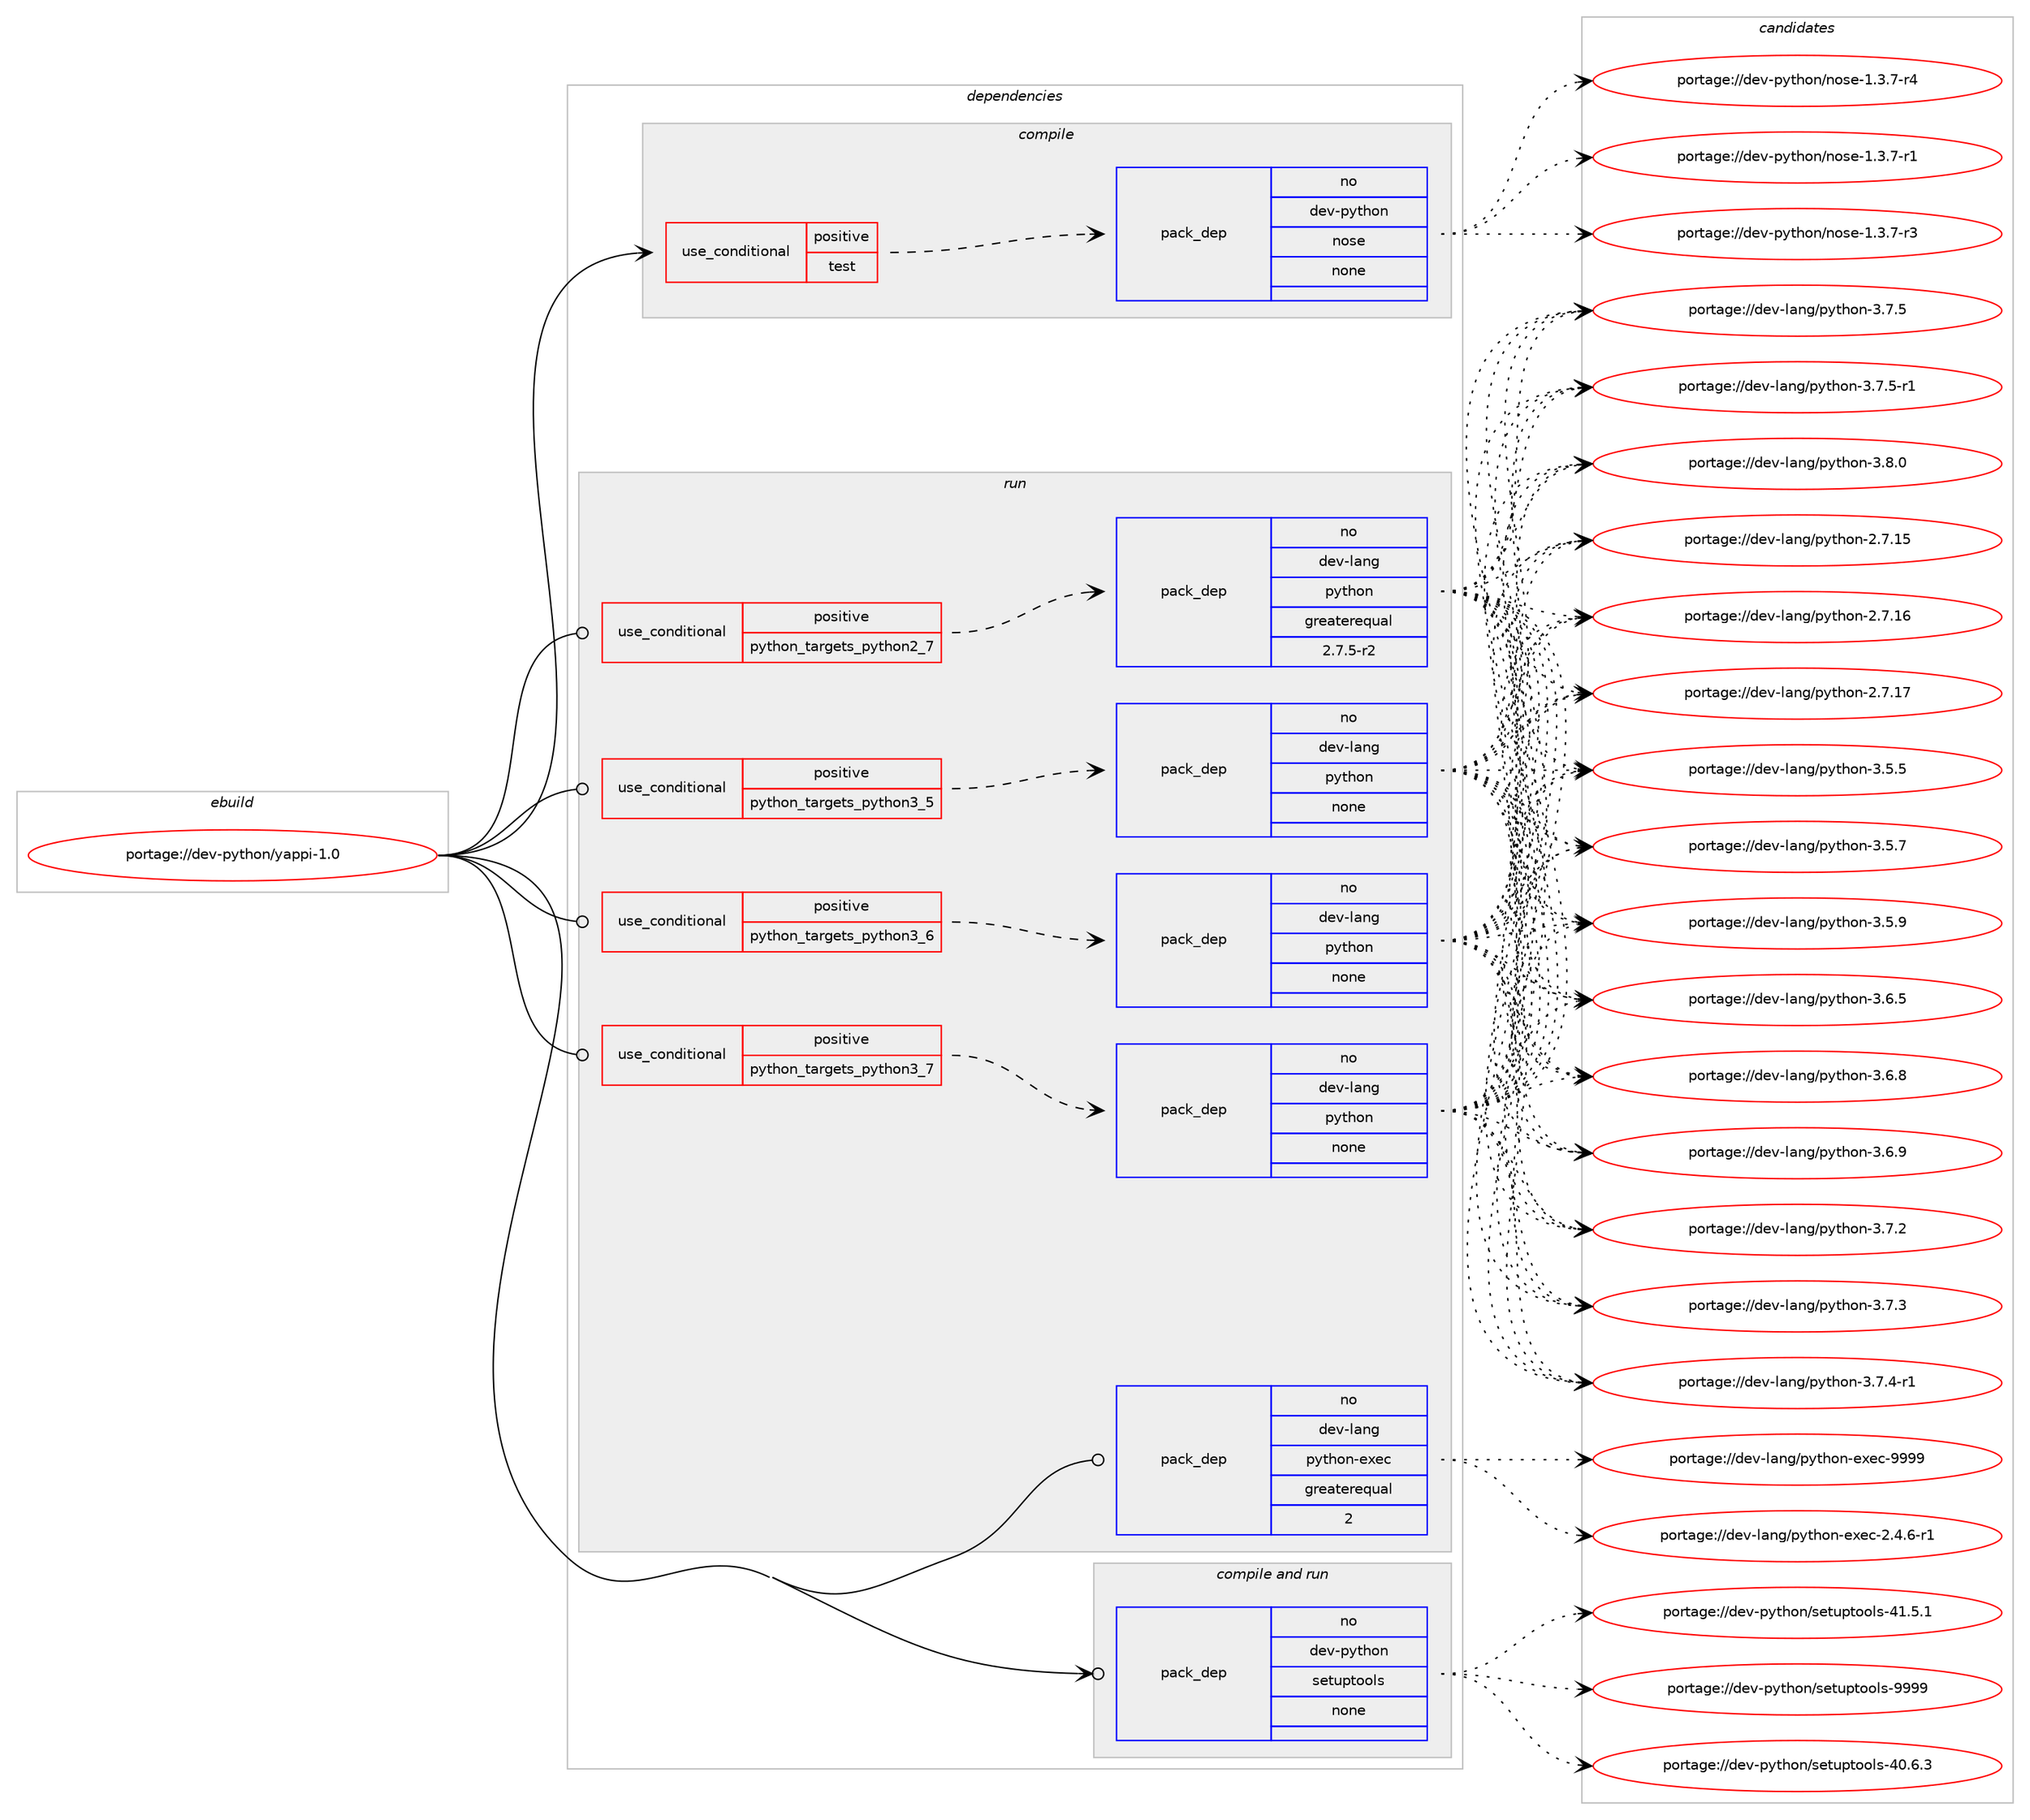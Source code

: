 digraph prolog {

# *************
# Graph options
# *************

newrank=true;
concentrate=true;
compound=true;
graph [rankdir=LR,fontname=Helvetica,fontsize=10,ranksep=1.5];#, ranksep=2.5, nodesep=0.2];
edge  [arrowhead=vee];
node  [fontname=Helvetica,fontsize=10];

# **********
# The ebuild
# **********

subgraph cluster_leftcol {
color=gray;
rank=same;
label=<<i>ebuild</i>>;
id [label="portage://dev-python/yappi-1.0", color=red, width=4, href="../dev-python/yappi-1.0.svg"];
}

# ****************
# The dependencies
# ****************

subgraph cluster_midcol {
color=gray;
label=<<i>dependencies</i>>;
subgraph cluster_compile {
fillcolor="#eeeeee";
style=filled;
label=<<i>compile</i>>;
subgraph cond41097 {
dependency179884 [label=<<TABLE BORDER="0" CELLBORDER="1" CELLSPACING="0" CELLPADDING="4"><TR><TD ROWSPAN="3" CELLPADDING="10">use_conditional</TD></TR><TR><TD>positive</TD></TR><TR><TD>test</TD></TR></TABLE>>, shape=none, color=red];
subgraph pack135376 {
dependency179885 [label=<<TABLE BORDER="0" CELLBORDER="1" CELLSPACING="0" CELLPADDING="4" WIDTH="220"><TR><TD ROWSPAN="6" CELLPADDING="30">pack_dep</TD></TR><TR><TD WIDTH="110">no</TD></TR><TR><TD>dev-python</TD></TR><TR><TD>nose</TD></TR><TR><TD>none</TD></TR><TR><TD></TD></TR></TABLE>>, shape=none, color=blue];
}
dependency179884:e -> dependency179885:w [weight=20,style="dashed",arrowhead="vee"];
}
id:e -> dependency179884:w [weight=20,style="solid",arrowhead="vee"];
}
subgraph cluster_compileandrun {
fillcolor="#eeeeee";
style=filled;
label=<<i>compile and run</i>>;
subgraph pack135377 {
dependency179886 [label=<<TABLE BORDER="0" CELLBORDER="1" CELLSPACING="0" CELLPADDING="4" WIDTH="220"><TR><TD ROWSPAN="6" CELLPADDING="30">pack_dep</TD></TR><TR><TD WIDTH="110">no</TD></TR><TR><TD>dev-python</TD></TR><TR><TD>setuptools</TD></TR><TR><TD>none</TD></TR><TR><TD></TD></TR></TABLE>>, shape=none, color=blue];
}
id:e -> dependency179886:w [weight=20,style="solid",arrowhead="odotvee"];
}
subgraph cluster_run {
fillcolor="#eeeeee";
style=filled;
label=<<i>run</i>>;
subgraph cond41098 {
dependency179887 [label=<<TABLE BORDER="0" CELLBORDER="1" CELLSPACING="0" CELLPADDING="4"><TR><TD ROWSPAN="3" CELLPADDING="10">use_conditional</TD></TR><TR><TD>positive</TD></TR><TR><TD>python_targets_python2_7</TD></TR></TABLE>>, shape=none, color=red];
subgraph pack135378 {
dependency179888 [label=<<TABLE BORDER="0" CELLBORDER="1" CELLSPACING="0" CELLPADDING="4" WIDTH="220"><TR><TD ROWSPAN="6" CELLPADDING="30">pack_dep</TD></TR><TR><TD WIDTH="110">no</TD></TR><TR><TD>dev-lang</TD></TR><TR><TD>python</TD></TR><TR><TD>greaterequal</TD></TR><TR><TD>2.7.5-r2</TD></TR></TABLE>>, shape=none, color=blue];
}
dependency179887:e -> dependency179888:w [weight=20,style="dashed",arrowhead="vee"];
}
id:e -> dependency179887:w [weight=20,style="solid",arrowhead="odot"];
subgraph cond41099 {
dependency179889 [label=<<TABLE BORDER="0" CELLBORDER="1" CELLSPACING="0" CELLPADDING="4"><TR><TD ROWSPAN="3" CELLPADDING="10">use_conditional</TD></TR><TR><TD>positive</TD></TR><TR><TD>python_targets_python3_5</TD></TR></TABLE>>, shape=none, color=red];
subgraph pack135379 {
dependency179890 [label=<<TABLE BORDER="0" CELLBORDER="1" CELLSPACING="0" CELLPADDING="4" WIDTH="220"><TR><TD ROWSPAN="6" CELLPADDING="30">pack_dep</TD></TR><TR><TD WIDTH="110">no</TD></TR><TR><TD>dev-lang</TD></TR><TR><TD>python</TD></TR><TR><TD>none</TD></TR><TR><TD></TD></TR></TABLE>>, shape=none, color=blue];
}
dependency179889:e -> dependency179890:w [weight=20,style="dashed",arrowhead="vee"];
}
id:e -> dependency179889:w [weight=20,style="solid",arrowhead="odot"];
subgraph cond41100 {
dependency179891 [label=<<TABLE BORDER="0" CELLBORDER="1" CELLSPACING="0" CELLPADDING="4"><TR><TD ROWSPAN="3" CELLPADDING="10">use_conditional</TD></TR><TR><TD>positive</TD></TR><TR><TD>python_targets_python3_6</TD></TR></TABLE>>, shape=none, color=red];
subgraph pack135380 {
dependency179892 [label=<<TABLE BORDER="0" CELLBORDER="1" CELLSPACING="0" CELLPADDING="4" WIDTH="220"><TR><TD ROWSPAN="6" CELLPADDING="30">pack_dep</TD></TR><TR><TD WIDTH="110">no</TD></TR><TR><TD>dev-lang</TD></TR><TR><TD>python</TD></TR><TR><TD>none</TD></TR><TR><TD></TD></TR></TABLE>>, shape=none, color=blue];
}
dependency179891:e -> dependency179892:w [weight=20,style="dashed",arrowhead="vee"];
}
id:e -> dependency179891:w [weight=20,style="solid",arrowhead="odot"];
subgraph cond41101 {
dependency179893 [label=<<TABLE BORDER="0" CELLBORDER="1" CELLSPACING="0" CELLPADDING="4"><TR><TD ROWSPAN="3" CELLPADDING="10">use_conditional</TD></TR><TR><TD>positive</TD></TR><TR><TD>python_targets_python3_7</TD></TR></TABLE>>, shape=none, color=red];
subgraph pack135381 {
dependency179894 [label=<<TABLE BORDER="0" CELLBORDER="1" CELLSPACING="0" CELLPADDING="4" WIDTH="220"><TR><TD ROWSPAN="6" CELLPADDING="30">pack_dep</TD></TR><TR><TD WIDTH="110">no</TD></TR><TR><TD>dev-lang</TD></TR><TR><TD>python</TD></TR><TR><TD>none</TD></TR><TR><TD></TD></TR></TABLE>>, shape=none, color=blue];
}
dependency179893:e -> dependency179894:w [weight=20,style="dashed",arrowhead="vee"];
}
id:e -> dependency179893:w [weight=20,style="solid",arrowhead="odot"];
subgraph pack135382 {
dependency179895 [label=<<TABLE BORDER="0" CELLBORDER="1" CELLSPACING="0" CELLPADDING="4" WIDTH="220"><TR><TD ROWSPAN="6" CELLPADDING="30">pack_dep</TD></TR><TR><TD WIDTH="110">no</TD></TR><TR><TD>dev-lang</TD></TR><TR><TD>python-exec</TD></TR><TR><TD>greaterequal</TD></TR><TR><TD>2</TD></TR></TABLE>>, shape=none, color=blue];
}
id:e -> dependency179895:w [weight=20,style="solid",arrowhead="odot"];
}
}

# **************
# The candidates
# **************

subgraph cluster_choices {
rank=same;
color=gray;
label=<<i>candidates</i>>;

subgraph choice135376 {
color=black;
nodesep=1;
choiceportage10010111845112121116104111110471101111151014549465146554511449 [label="portage://dev-python/nose-1.3.7-r1", color=red, width=4,href="../dev-python/nose-1.3.7-r1.svg"];
choiceportage10010111845112121116104111110471101111151014549465146554511451 [label="portage://dev-python/nose-1.3.7-r3", color=red, width=4,href="../dev-python/nose-1.3.7-r3.svg"];
choiceportage10010111845112121116104111110471101111151014549465146554511452 [label="portage://dev-python/nose-1.3.7-r4", color=red, width=4,href="../dev-python/nose-1.3.7-r4.svg"];
dependency179885:e -> choiceportage10010111845112121116104111110471101111151014549465146554511449:w [style=dotted,weight="100"];
dependency179885:e -> choiceportage10010111845112121116104111110471101111151014549465146554511451:w [style=dotted,weight="100"];
dependency179885:e -> choiceportage10010111845112121116104111110471101111151014549465146554511452:w [style=dotted,weight="100"];
}
subgraph choice135377 {
color=black;
nodesep=1;
choiceportage100101118451121211161041111104711510111611711211611111110811545524846544651 [label="portage://dev-python/setuptools-40.6.3", color=red, width=4,href="../dev-python/setuptools-40.6.3.svg"];
choiceportage100101118451121211161041111104711510111611711211611111110811545524946534649 [label="portage://dev-python/setuptools-41.5.1", color=red, width=4,href="../dev-python/setuptools-41.5.1.svg"];
choiceportage10010111845112121116104111110471151011161171121161111111081154557575757 [label="portage://dev-python/setuptools-9999", color=red, width=4,href="../dev-python/setuptools-9999.svg"];
dependency179886:e -> choiceportage100101118451121211161041111104711510111611711211611111110811545524846544651:w [style=dotted,weight="100"];
dependency179886:e -> choiceportage100101118451121211161041111104711510111611711211611111110811545524946534649:w [style=dotted,weight="100"];
dependency179886:e -> choiceportage10010111845112121116104111110471151011161171121161111111081154557575757:w [style=dotted,weight="100"];
}
subgraph choice135378 {
color=black;
nodesep=1;
choiceportage10010111845108971101034711212111610411111045504655464953 [label="portage://dev-lang/python-2.7.15", color=red, width=4,href="../dev-lang/python-2.7.15.svg"];
choiceportage10010111845108971101034711212111610411111045504655464954 [label="portage://dev-lang/python-2.7.16", color=red, width=4,href="../dev-lang/python-2.7.16.svg"];
choiceportage10010111845108971101034711212111610411111045504655464955 [label="portage://dev-lang/python-2.7.17", color=red, width=4,href="../dev-lang/python-2.7.17.svg"];
choiceportage100101118451089711010347112121116104111110455146534653 [label="portage://dev-lang/python-3.5.5", color=red, width=4,href="../dev-lang/python-3.5.5.svg"];
choiceportage100101118451089711010347112121116104111110455146534655 [label="portage://dev-lang/python-3.5.7", color=red, width=4,href="../dev-lang/python-3.5.7.svg"];
choiceportage100101118451089711010347112121116104111110455146534657 [label="portage://dev-lang/python-3.5.9", color=red, width=4,href="../dev-lang/python-3.5.9.svg"];
choiceportage100101118451089711010347112121116104111110455146544653 [label="portage://dev-lang/python-3.6.5", color=red, width=4,href="../dev-lang/python-3.6.5.svg"];
choiceportage100101118451089711010347112121116104111110455146544656 [label="portage://dev-lang/python-3.6.8", color=red, width=4,href="../dev-lang/python-3.6.8.svg"];
choiceportage100101118451089711010347112121116104111110455146544657 [label="portage://dev-lang/python-3.6.9", color=red, width=4,href="../dev-lang/python-3.6.9.svg"];
choiceportage100101118451089711010347112121116104111110455146554650 [label="portage://dev-lang/python-3.7.2", color=red, width=4,href="../dev-lang/python-3.7.2.svg"];
choiceportage100101118451089711010347112121116104111110455146554651 [label="portage://dev-lang/python-3.7.3", color=red, width=4,href="../dev-lang/python-3.7.3.svg"];
choiceportage1001011184510897110103471121211161041111104551465546524511449 [label="portage://dev-lang/python-3.7.4-r1", color=red, width=4,href="../dev-lang/python-3.7.4-r1.svg"];
choiceportage100101118451089711010347112121116104111110455146554653 [label="portage://dev-lang/python-3.7.5", color=red, width=4,href="../dev-lang/python-3.7.5.svg"];
choiceportage1001011184510897110103471121211161041111104551465546534511449 [label="portage://dev-lang/python-3.7.5-r1", color=red, width=4,href="../dev-lang/python-3.7.5-r1.svg"];
choiceportage100101118451089711010347112121116104111110455146564648 [label="portage://dev-lang/python-3.8.0", color=red, width=4,href="../dev-lang/python-3.8.0.svg"];
dependency179888:e -> choiceportage10010111845108971101034711212111610411111045504655464953:w [style=dotted,weight="100"];
dependency179888:e -> choiceportage10010111845108971101034711212111610411111045504655464954:w [style=dotted,weight="100"];
dependency179888:e -> choiceportage10010111845108971101034711212111610411111045504655464955:w [style=dotted,weight="100"];
dependency179888:e -> choiceportage100101118451089711010347112121116104111110455146534653:w [style=dotted,weight="100"];
dependency179888:e -> choiceportage100101118451089711010347112121116104111110455146534655:w [style=dotted,weight="100"];
dependency179888:e -> choiceportage100101118451089711010347112121116104111110455146534657:w [style=dotted,weight="100"];
dependency179888:e -> choiceportage100101118451089711010347112121116104111110455146544653:w [style=dotted,weight="100"];
dependency179888:e -> choiceportage100101118451089711010347112121116104111110455146544656:w [style=dotted,weight="100"];
dependency179888:e -> choiceportage100101118451089711010347112121116104111110455146544657:w [style=dotted,weight="100"];
dependency179888:e -> choiceportage100101118451089711010347112121116104111110455146554650:w [style=dotted,weight="100"];
dependency179888:e -> choiceportage100101118451089711010347112121116104111110455146554651:w [style=dotted,weight="100"];
dependency179888:e -> choiceportage1001011184510897110103471121211161041111104551465546524511449:w [style=dotted,weight="100"];
dependency179888:e -> choiceportage100101118451089711010347112121116104111110455146554653:w [style=dotted,weight="100"];
dependency179888:e -> choiceportage1001011184510897110103471121211161041111104551465546534511449:w [style=dotted,weight="100"];
dependency179888:e -> choiceportage100101118451089711010347112121116104111110455146564648:w [style=dotted,weight="100"];
}
subgraph choice135379 {
color=black;
nodesep=1;
choiceportage10010111845108971101034711212111610411111045504655464953 [label="portage://dev-lang/python-2.7.15", color=red, width=4,href="../dev-lang/python-2.7.15.svg"];
choiceportage10010111845108971101034711212111610411111045504655464954 [label="portage://dev-lang/python-2.7.16", color=red, width=4,href="../dev-lang/python-2.7.16.svg"];
choiceportage10010111845108971101034711212111610411111045504655464955 [label="portage://dev-lang/python-2.7.17", color=red, width=4,href="../dev-lang/python-2.7.17.svg"];
choiceportage100101118451089711010347112121116104111110455146534653 [label="portage://dev-lang/python-3.5.5", color=red, width=4,href="../dev-lang/python-3.5.5.svg"];
choiceportage100101118451089711010347112121116104111110455146534655 [label="portage://dev-lang/python-3.5.7", color=red, width=4,href="../dev-lang/python-3.5.7.svg"];
choiceportage100101118451089711010347112121116104111110455146534657 [label="portage://dev-lang/python-3.5.9", color=red, width=4,href="../dev-lang/python-3.5.9.svg"];
choiceportage100101118451089711010347112121116104111110455146544653 [label="portage://dev-lang/python-3.6.5", color=red, width=4,href="../dev-lang/python-3.6.5.svg"];
choiceportage100101118451089711010347112121116104111110455146544656 [label="portage://dev-lang/python-3.6.8", color=red, width=4,href="../dev-lang/python-3.6.8.svg"];
choiceportage100101118451089711010347112121116104111110455146544657 [label="portage://dev-lang/python-3.6.9", color=red, width=4,href="../dev-lang/python-3.6.9.svg"];
choiceportage100101118451089711010347112121116104111110455146554650 [label="portage://dev-lang/python-3.7.2", color=red, width=4,href="../dev-lang/python-3.7.2.svg"];
choiceportage100101118451089711010347112121116104111110455146554651 [label="portage://dev-lang/python-3.7.3", color=red, width=4,href="../dev-lang/python-3.7.3.svg"];
choiceportage1001011184510897110103471121211161041111104551465546524511449 [label="portage://dev-lang/python-3.7.4-r1", color=red, width=4,href="../dev-lang/python-3.7.4-r1.svg"];
choiceportage100101118451089711010347112121116104111110455146554653 [label="portage://dev-lang/python-3.7.5", color=red, width=4,href="../dev-lang/python-3.7.5.svg"];
choiceportage1001011184510897110103471121211161041111104551465546534511449 [label="portage://dev-lang/python-3.7.5-r1", color=red, width=4,href="../dev-lang/python-3.7.5-r1.svg"];
choiceportage100101118451089711010347112121116104111110455146564648 [label="portage://dev-lang/python-3.8.0", color=red, width=4,href="../dev-lang/python-3.8.0.svg"];
dependency179890:e -> choiceportage10010111845108971101034711212111610411111045504655464953:w [style=dotted,weight="100"];
dependency179890:e -> choiceportage10010111845108971101034711212111610411111045504655464954:w [style=dotted,weight="100"];
dependency179890:e -> choiceportage10010111845108971101034711212111610411111045504655464955:w [style=dotted,weight="100"];
dependency179890:e -> choiceportage100101118451089711010347112121116104111110455146534653:w [style=dotted,weight="100"];
dependency179890:e -> choiceportage100101118451089711010347112121116104111110455146534655:w [style=dotted,weight="100"];
dependency179890:e -> choiceportage100101118451089711010347112121116104111110455146534657:w [style=dotted,weight="100"];
dependency179890:e -> choiceportage100101118451089711010347112121116104111110455146544653:w [style=dotted,weight="100"];
dependency179890:e -> choiceportage100101118451089711010347112121116104111110455146544656:w [style=dotted,weight="100"];
dependency179890:e -> choiceportage100101118451089711010347112121116104111110455146544657:w [style=dotted,weight="100"];
dependency179890:e -> choiceportage100101118451089711010347112121116104111110455146554650:w [style=dotted,weight="100"];
dependency179890:e -> choiceportage100101118451089711010347112121116104111110455146554651:w [style=dotted,weight="100"];
dependency179890:e -> choiceportage1001011184510897110103471121211161041111104551465546524511449:w [style=dotted,weight="100"];
dependency179890:e -> choiceportage100101118451089711010347112121116104111110455146554653:w [style=dotted,weight="100"];
dependency179890:e -> choiceportage1001011184510897110103471121211161041111104551465546534511449:w [style=dotted,weight="100"];
dependency179890:e -> choiceportage100101118451089711010347112121116104111110455146564648:w [style=dotted,weight="100"];
}
subgraph choice135380 {
color=black;
nodesep=1;
choiceportage10010111845108971101034711212111610411111045504655464953 [label="portage://dev-lang/python-2.7.15", color=red, width=4,href="../dev-lang/python-2.7.15.svg"];
choiceportage10010111845108971101034711212111610411111045504655464954 [label="portage://dev-lang/python-2.7.16", color=red, width=4,href="../dev-lang/python-2.7.16.svg"];
choiceportage10010111845108971101034711212111610411111045504655464955 [label="portage://dev-lang/python-2.7.17", color=red, width=4,href="../dev-lang/python-2.7.17.svg"];
choiceportage100101118451089711010347112121116104111110455146534653 [label="portage://dev-lang/python-3.5.5", color=red, width=4,href="../dev-lang/python-3.5.5.svg"];
choiceportage100101118451089711010347112121116104111110455146534655 [label="portage://dev-lang/python-3.5.7", color=red, width=4,href="../dev-lang/python-3.5.7.svg"];
choiceportage100101118451089711010347112121116104111110455146534657 [label="portage://dev-lang/python-3.5.9", color=red, width=4,href="../dev-lang/python-3.5.9.svg"];
choiceportage100101118451089711010347112121116104111110455146544653 [label="portage://dev-lang/python-3.6.5", color=red, width=4,href="../dev-lang/python-3.6.5.svg"];
choiceportage100101118451089711010347112121116104111110455146544656 [label="portage://dev-lang/python-3.6.8", color=red, width=4,href="../dev-lang/python-3.6.8.svg"];
choiceportage100101118451089711010347112121116104111110455146544657 [label="portage://dev-lang/python-3.6.9", color=red, width=4,href="../dev-lang/python-3.6.9.svg"];
choiceportage100101118451089711010347112121116104111110455146554650 [label="portage://dev-lang/python-3.7.2", color=red, width=4,href="../dev-lang/python-3.7.2.svg"];
choiceportage100101118451089711010347112121116104111110455146554651 [label="portage://dev-lang/python-3.7.3", color=red, width=4,href="../dev-lang/python-3.7.3.svg"];
choiceportage1001011184510897110103471121211161041111104551465546524511449 [label="portage://dev-lang/python-3.7.4-r1", color=red, width=4,href="../dev-lang/python-3.7.4-r1.svg"];
choiceportage100101118451089711010347112121116104111110455146554653 [label="portage://dev-lang/python-3.7.5", color=red, width=4,href="../dev-lang/python-3.7.5.svg"];
choiceportage1001011184510897110103471121211161041111104551465546534511449 [label="portage://dev-lang/python-3.7.5-r1", color=red, width=4,href="../dev-lang/python-3.7.5-r1.svg"];
choiceportage100101118451089711010347112121116104111110455146564648 [label="portage://dev-lang/python-3.8.0", color=red, width=4,href="../dev-lang/python-3.8.0.svg"];
dependency179892:e -> choiceportage10010111845108971101034711212111610411111045504655464953:w [style=dotted,weight="100"];
dependency179892:e -> choiceportage10010111845108971101034711212111610411111045504655464954:w [style=dotted,weight="100"];
dependency179892:e -> choiceportage10010111845108971101034711212111610411111045504655464955:w [style=dotted,weight="100"];
dependency179892:e -> choiceportage100101118451089711010347112121116104111110455146534653:w [style=dotted,weight="100"];
dependency179892:e -> choiceportage100101118451089711010347112121116104111110455146534655:w [style=dotted,weight="100"];
dependency179892:e -> choiceportage100101118451089711010347112121116104111110455146534657:w [style=dotted,weight="100"];
dependency179892:e -> choiceportage100101118451089711010347112121116104111110455146544653:w [style=dotted,weight="100"];
dependency179892:e -> choiceportage100101118451089711010347112121116104111110455146544656:w [style=dotted,weight="100"];
dependency179892:e -> choiceportage100101118451089711010347112121116104111110455146544657:w [style=dotted,weight="100"];
dependency179892:e -> choiceportage100101118451089711010347112121116104111110455146554650:w [style=dotted,weight="100"];
dependency179892:e -> choiceportage100101118451089711010347112121116104111110455146554651:w [style=dotted,weight="100"];
dependency179892:e -> choiceportage1001011184510897110103471121211161041111104551465546524511449:w [style=dotted,weight="100"];
dependency179892:e -> choiceportage100101118451089711010347112121116104111110455146554653:w [style=dotted,weight="100"];
dependency179892:e -> choiceportage1001011184510897110103471121211161041111104551465546534511449:w [style=dotted,weight="100"];
dependency179892:e -> choiceportage100101118451089711010347112121116104111110455146564648:w [style=dotted,weight="100"];
}
subgraph choice135381 {
color=black;
nodesep=1;
choiceportage10010111845108971101034711212111610411111045504655464953 [label="portage://dev-lang/python-2.7.15", color=red, width=4,href="../dev-lang/python-2.7.15.svg"];
choiceportage10010111845108971101034711212111610411111045504655464954 [label="portage://dev-lang/python-2.7.16", color=red, width=4,href="../dev-lang/python-2.7.16.svg"];
choiceportage10010111845108971101034711212111610411111045504655464955 [label="portage://dev-lang/python-2.7.17", color=red, width=4,href="../dev-lang/python-2.7.17.svg"];
choiceportage100101118451089711010347112121116104111110455146534653 [label="portage://dev-lang/python-3.5.5", color=red, width=4,href="../dev-lang/python-3.5.5.svg"];
choiceportage100101118451089711010347112121116104111110455146534655 [label="portage://dev-lang/python-3.5.7", color=red, width=4,href="../dev-lang/python-3.5.7.svg"];
choiceportage100101118451089711010347112121116104111110455146534657 [label="portage://dev-lang/python-3.5.9", color=red, width=4,href="../dev-lang/python-3.5.9.svg"];
choiceportage100101118451089711010347112121116104111110455146544653 [label="portage://dev-lang/python-3.6.5", color=red, width=4,href="../dev-lang/python-3.6.5.svg"];
choiceportage100101118451089711010347112121116104111110455146544656 [label="portage://dev-lang/python-3.6.8", color=red, width=4,href="../dev-lang/python-3.6.8.svg"];
choiceportage100101118451089711010347112121116104111110455146544657 [label="portage://dev-lang/python-3.6.9", color=red, width=4,href="../dev-lang/python-3.6.9.svg"];
choiceportage100101118451089711010347112121116104111110455146554650 [label="portage://dev-lang/python-3.7.2", color=red, width=4,href="../dev-lang/python-3.7.2.svg"];
choiceportage100101118451089711010347112121116104111110455146554651 [label="portage://dev-lang/python-3.7.3", color=red, width=4,href="../dev-lang/python-3.7.3.svg"];
choiceportage1001011184510897110103471121211161041111104551465546524511449 [label="portage://dev-lang/python-3.7.4-r1", color=red, width=4,href="../dev-lang/python-3.7.4-r1.svg"];
choiceportage100101118451089711010347112121116104111110455146554653 [label="portage://dev-lang/python-3.7.5", color=red, width=4,href="../dev-lang/python-3.7.5.svg"];
choiceportage1001011184510897110103471121211161041111104551465546534511449 [label="portage://dev-lang/python-3.7.5-r1", color=red, width=4,href="../dev-lang/python-3.7.5-r1.svg"];
choiceportage100101118451089711010347112121116104111110455146564648 [label="portage://dev-lang/python-3.8.0", color=red, width=4,href="../dev-lang/python-3.8.0.svg"];
dependency179894:e -> choiceportage10010111845108971101034711212111610411111045504655464953:w [style=dotted,weight="100"];
dependency179894:e -> choiceportage10010111845108971101034711212111610411111045504655464954:w [style=dotted,weight="100"];
dependency179894:e -> choiceportage10010111845108971101034711212111610411111045504655464955:w [style=dotted,weight="100"];
dependency179894:e -> choiceportage100101118451089711010347112121116104111110455146534653:w [style=dotted,weight="100"];
dependency179894:e -> choiceportage100101118451089711010347112121116104111110455146534655:w [style=dotted,weight="100"];
dependency179894:e -> choiceportage100101118451089711010347112121116104111110455146534657:w [style=dotted,weight="100"];
dependency179894:e -> choiceportage100101118451089711010347112121116104111110455146544653:w [style=dotted,weight="100"];
dependency179894:e -> choiceportage100101118451089711010347112121116104111110455146544656:w [style=dotted,weight="100"];
dependency179894:e -> choiceportage100101118451089711010347112121116104111110455146544657:w [style=dotted,weight="100"];
dependency179894:e -> choiceportage100101118451089711010347112121116104111110455146554650:w [style=dotted,weight="100"];
dependency179894:e -> choiceportage100101118451089711010347112121116104111110455146554651:w [style=dotted,weight="100"];
dependency179894:e -> choiceportage1001011184510897110103471121211161041111104551465546524511449:w [style=dotted,weight="100"];
dependency179894:e -> choiceportage100101118451089711010347112121116104111110455146554653:w [style=dotted,weight="100"];
dependency179894:e -> choiceportage1001011184510897110103471121211161041111104551465546534511449:w [style=dotted,weight="100"];
dependency179894:e -> choiceportage100101118451089711010347112121116104111110455146564648:w [style=dotted,weight="100"];
}
subgraph choice135382 {
color=black;
nodesep=1;
choiceportage10010111845108971101034711212111610411111045101120101994550465246544511449 [label="portage://dev-lang/python-exec-2.4.6-r1", color=red, width=4,href="../dev-lang/python-exec-2.4.6-r1.svg"];
choiceportage10010111845108971101034711212111610411111045101120101994557575757 [label="portage://dev-lang/python-exec-9999", color=red, width=4,href="../dev-lang/python-exec-9999.svg"];
dependency179895:e -> choiceportage10010111845108971101034711212111610411111045101120101994550465246544511449:w [style=dotted,weight="100"];
dependency179895:e -> choiceportage10010111845108971101034711212111610411111045101120101994557575757:w [style=dotted,weight="100"];
}
}

}
